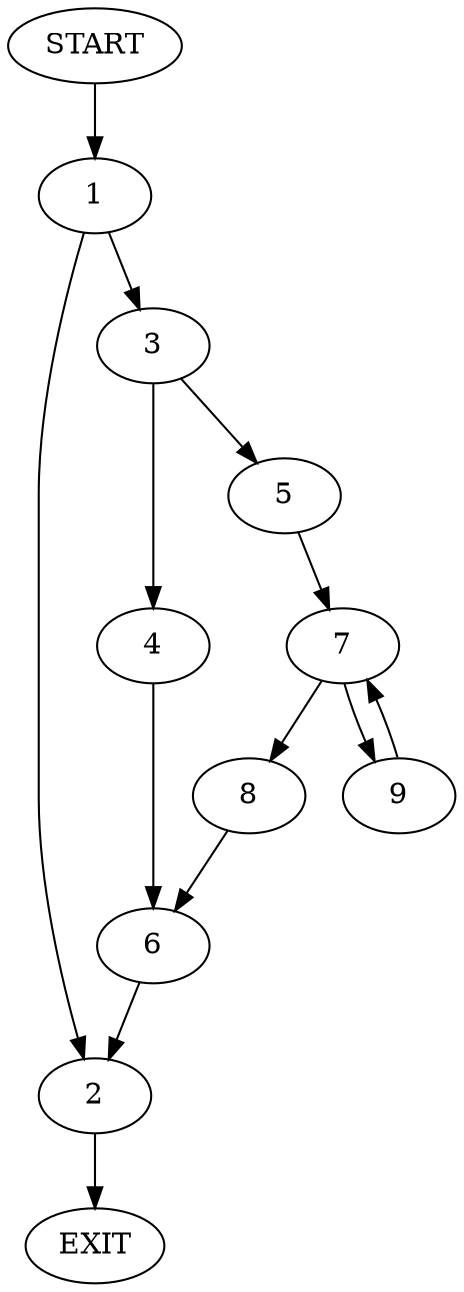 digraph {
0 [label="START"]
10 [label="EXIT"]
0 -> 1
1 -> 2
1 -> 3
3 -> 4
3 -> 5
2 -> 10
4 -> 6
5 -> 7
6 -> 2
7 -> 8
7 -> 9
9 -> 7
8 -> 6
}
